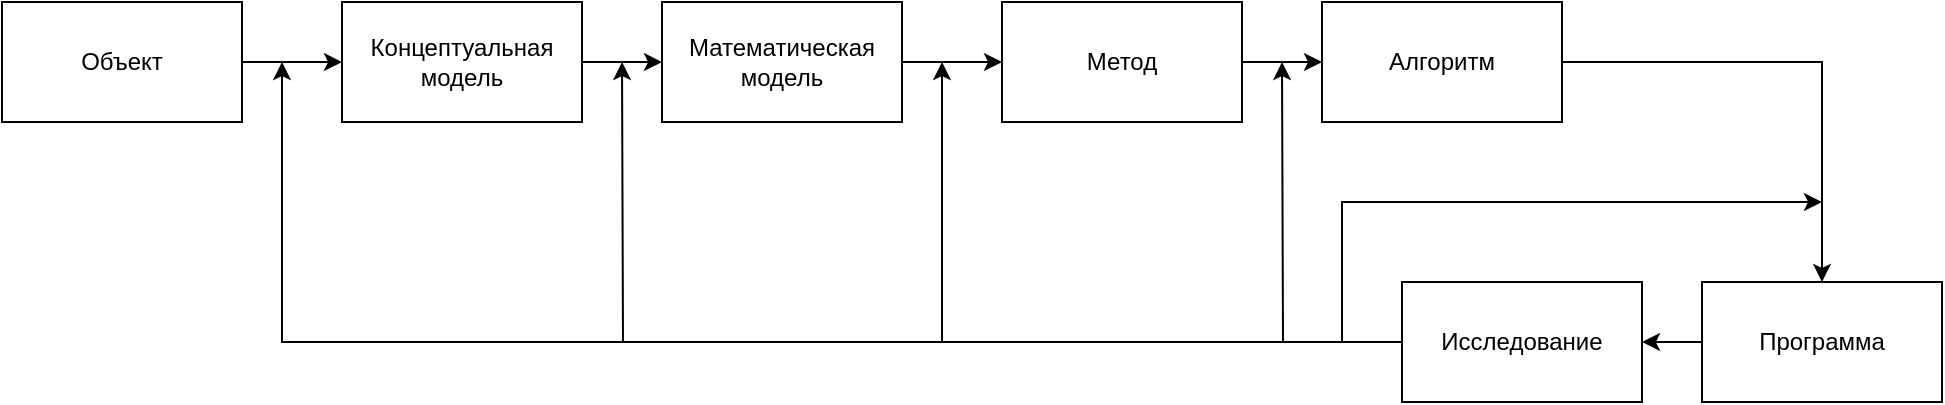 <mxfile version="12.4.2" type="device" pages="1"><diagram id="hNzSo1hyngdqbGJHYrnX" name="Выч_Эксперимент"><mxGraphModel dx="1072" dy="792" grid="1" gridSize="10" guides="1" tooltips="1" connect="1" arrows="1" fold="1" page="1" pageScale="1" pageWidth="827" pageHeight="1169" math="0" shadow="0"><root><mxCell id="0"/><mxCell id="1" parent="0"/><mxCell id="npKQNQVE0R8ugpae-b13-3" value="" style="edgeStyle=orthogonalEdgeStyle;rounded=0;orthogonalLoop=1;jettySize=auto;html=1;" edge="1" parent="1" source="npKQNQVE0R8ugpae-b13-1" target="npKQNQVE0R8ugpae-b13-2"><mxGeometry relative="1" as="geometry"/></mxCell><mxCell id="npKQNQVE0R8ugpae-b13-1" value="Объект" style="rounded=0;whiteSpace=wrap;html=1;" vertex="1" parent="1"><mxGeometry x="30" y="20" width="120" height="60" as="geometry"/></mxCell><mxCell id="npKQNQVE0R8ugpae-b13-5" value="" style="edgeStyle=orthogonalEdgeStyle;rounded=0;orthogonalLoop=1;jettySize=auto;html=1;" edge="1" parent="1" source="npKQNQVE0R8ugpae-b13-2" target="npKQNQVE0R8ugpae-b13-4"><mxGeometry relative="1" as="geometry"/></mxCell><mxCell id="npKQNQVE0R8ugpae-b13-2" value="Концептуальная модель" style="rounded=0;whiteSpace=wrap;html=1;" vertex="1" parent="1"><mxGeometry x="200" y="20" width="120" height="60" as="geometry"/></mxCell><mxCell id="npKQNQVE0R8ugpae-b13-7" value="" style="edgeStyle=orthogonalEdgeStyle;rounded=0;orthogonalLoop=1;jettySize=auto;html=1;" edge="1" parent="1" source="npKQNQVE0R8ugpae-b13-4" target="npKQNQVE0R8ugpae-b13-6"><mxGeometry relative="1" as="geometry"/></mxCell><mxCell id="npKQNQVE0R8ugpae-b13-4" value="Математическая модель" style="rounded=0;whiteSpace=wrap;html=1;" vertex="1" parent="1"><mxGeometry x="360" y="20" width="120" height="60" as="geometry"/></mxCell><mxCell id="npKQNQVE0R8ugpae-b13-9" value="" style="edgeStyle=orthogonalEdgeStyle;rounded=0;orthogonalLoop=1;jettySize=auto;html=1;" edge="1" parent="1" source="npKQNQVE0R8ugpae-b13-6" target="npKQNQVE0R8ugpae-b13-8"><mxGeometry relative="1" as="geometry"/></mxCell><mxCell id="npKQNQVE0R8ugpae-b13-6" value="Метод" style="rounded=0;whiteSpace=wrap;html=1;" vertex="1" parent="1"><mxGeometry x="530" y="20" width="120" height="60" as="geometry"/></mxCell><mxCell id="npKQNQVE0R8ugpae-b13-11" value="" style="edgeStyle=orthogonalEdgeStyle;rounded=0;orthogonalLoop=1;jettySize=auto;html=1;" edge="1" parent="1" source="npKQNQVE0R8ugpae-b13-8" target="npKQNQVE0R8ugpae-b13-10"><mxGeometry relative="1" as="geometry"/></mxCell><mxCell id="npKQNQVE0R8ugpae-b13-8" value="Алгоритм" style="rounded=0;whiteSpace=wrap;html=1;" vertex="1" parent="1"><mxGeometry x="690" y="20" width="120" height="60" as="geometry"/></mxCell><mxCell id="npKQNQVE0R8ugpae-b13-13" value="" style="edgeStyle=orthogonalEdgeStyle;rounded=0;orthogonalLoop=1;jettySize=auto;html=1;" edge="1" parent="1" source="npKQNQVE0R8ugpae-b13-10" target="npKQNQVE0R8ugpae-b13-12"><mxGeometry relative="1" as="geometry"/></mxCell><mxCell id="npKQNQVE0R8ugpae-b13-10" value="Программа" style="rounded=0;whiteSpace=wrap;html=1;" vertex="1" parent="1"><mxGeometry x="880" y="160" width="120" height="60" as="geometry"/></mxCell><mxCell id="npKQNQVE0R8ugpae-b13-14" style="edgeStyle=orthogonalEdgeStyle;rounded=0;orthogonalLoop=1;jettySize=auto;html=1;exitX=0;exitY=0.5;exitDx=0;exitDy=0;" edge="1" parent="1" source="npKQNQVE0R8ugpae-b13-12"><mxGeometry relative="1" as="geometry"><mxPoint x="170" y="50" as="targetPoint"/><Array as="points"><mxPoint x="170" y="190"/></Array></mxGeometry></mxCell><mxCell id="npKQNQVE0R8ugpae-b13-15" style="edgeStyle=orthogonalEdgeStyle;rounded=0;orthogonalLoop=1;jettySize=auto;html=1;exitX=0;exitY=0.5;exitDx=0;exitDy=0;" edge="1" parent="1" source="npKQNQVE0R8ugpae-b13-12"><mxGeometry relative="1" as="geometry"><mxPoint x="340" y="50" as="targetPoint"/></mxGeometry></mxCell><mxCell id="npKQNQVE0R8ugpae-b13-16" style="edgeStyle=orthogonalEdgeStyle;rounded=0;orthogonalLoop=1;jettySize=auto;html=1;" edge="1" parent="1" source="npKQNQVE0R8ugpae-b13-12"><mxGeometry relative="1" as="geometry"><mxPoint x="500" y="50" as="targetPoint"/><mxPoint x="740" y="260" as="sourcePoint"/><Array as="points"><mxPoint x="500" y="190"/></Array></mxGeometry></mxCell><mxCell id="npKQNQVE0R8ugpae-b13-17" style="edgeStyle=orthogonalEdgeStyle;rounded=0;orthogonalLoop=1;jettySize=auto;html=1;exitX=0;exitY=0.5;exitDx=0;exitDy=0;" edge="1" parent="1" source="npKQNQVE0R8ugpae-b13-12"><mxGeometry relative="1" as="geometry"><mxPoint x="670" y="50" as="targetPoint"/></mxGeometry></mxCell><mxCell id="npKQNQVE0R8ugpae-b13-18" style="edgeStyle=orthogonalEdgeStyle;rounded=0;orthogonalLoop=1;jettySize=auto;html=1;exitX=0;exitY=0.5;exitDx=0;exitDy=0;" edge="1" parent="1" source="npKQNQVE0R8ugpae-b13-12"><mxGeometry relative="1" as="geometry"><mxPoint x="940" y="120" as="targetPoint"/><Array as="points"><mxPoint x="700" y="190"/><mxPoint x="700" y="120"/></Array></mxGeometry></mxCell><mxCell id="npKQNQVE0R8ugpae-b13-12" value="Исследование" style="rounded=0;whiteSpace=wrap;html=1;" vertex="1" parent="1"><mxGeometry x="730" y="160" width="120" height="60" as="geometry"/></mxCell></root></mxGraphModel></diagram></mxfile>